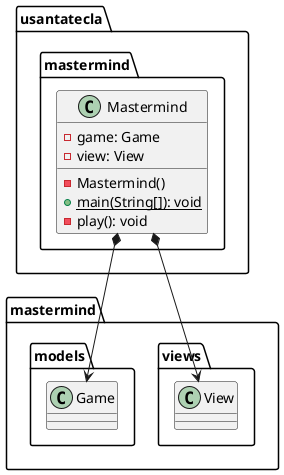 @startuml mastermind
class usantatecla.mastermind.Mastermind{
- game: Game
- view: View
- Mastermind()
+ {static} main(String[]): void
- play(): void
}

usantatecla.mastermind.Mastermind *-down-> mastermind.views.View
usantatecla.mastermind.Mastermind *-down-> mastermind.models.Game

@enduml

@startuml mastermind.views
class ColorCode as "mastermind.utils.\nColorCode"{}
class Error as "mastermind.models.\nError"{}
class Color as "mastermind.models.\nColor"{}
class ProposedCombination as "mastermind.models.\nProposedCombination"{}
class WithConsoleView as "mastermind.utils.\nWithConsoleView"{}
class Result as "mastermind.models.\nResult"{}
class Game as "mastermind.models.\nGame"{}
class YesNoDialog as "mastermind.utils.\nYesNoDialog"{}
class Console as "mastermind.utils.\nConsole"{}

class mastermind.views.ColorView{
- {static} INITIALS: char []
~ ColorView(Color)
~ {static} allInitials(): String
~ {static} getInstance(char): Color
~ write()
}
ColorCode <..down- mastermind.views.ColorView
mastermind.views.ColorView *-down-> Color
WithConsoleView <|-down- mastermind.views.ColorView

class mastermind.views.ErrorView{
- {static} MESSAGES: String []
~ ErrorView(Error error)
~ writeln()
}
mastermind.views.ErrorView *-down-> Error
mastermind.views.ErrorView ..> mastermind.views.ColorView
mastermind.views.ErrorView ..> Console
WithConsoleView <|-down- mastermind.views.ErrorView

enum mastermind.views.MessageView{
+ ATTEMPTS
+ SECRET_COMBINATION
+ RESUME
+ RESULT
+ PROPOSED_COMBINATION
+ TITLE
+ WINNER
+ LOOSER
- message: String
~ MessageView(String)
~ write()
~ writeln()
~ writeln(int)
~ writeln(int, int)
}

mastermind.views.MessageView ..> Console

class mastermind.views.ProposalView {
~ ProposalView(Game)
~ interact(): boolean
}
ProposedCombination <..down- mastermind.views.ProposalView
WithConsoleView <|-down- mastermind.views.ProposalView
mastermind.views.ProposalView *-down-> Game
mastermind.views.ProposalView ..> mastermind.views.MessageView
mastermind.views.ProposalView *-down-> mastermind.views.SecretCombinationView
mastermind.views.ProposalView ..> mastermind.views.ProposedCombinationView
mastermind.views.ProposalView ..> mastermind.views.ResultView

class mastermind.views.ProposedCombinationView{
~ ProposedCombinationView(ProposedCombination)
~ write()
~ read()
}
WithConsoleView <|-down- mastermind.views.ProposedCombinationView
mastermind.views.ProposedCombinationView ..> mastermind.views.MessageView
mastermind.views.ProposedCombinationView *-down-> ProposedCombination
mastermind.views.ProposedCombinationView ..> mastermind.views.ColorView

class mastermind.views.ResultView {
~ ResultView()
~ writeln()
}
WithConsoleView <|-down- mastermind.views.ResultView
mastermind.views.ResultView *-down-> Result
mastermind.views.ResultView..> mastermind.views.MessageView

class mastermind.views.ResumeView {
~ ResumeView()
~ interact(): boolean
}
mastermind.views.ResumeView *-down-> Game
YesNoDialog <..down- mastermind.views.ResumeView
mastermind.views.ResumeView..> mastermind.views.MessageView

class mastermind.views.SecretCombinationView {
~ SecretCombinationView()
~ writeln()
}
WithConsoleView <|-down- mastermind.views.SecretCombinationView
mastermind.views.SecretCombinationView..> mastermind.views.MessageView

class mastermind.views.StartView {
~ interact()
}
WithConsoleView <|-down- mastermind.views.StartView
mastermind.views.StartView ..> Game
mastermind.views.StartView..> mastermind.views.MessageView
mastermind.views.StartView..> mastermind.views.SecretCombinationView

class mastermind.views.View {
+ View(Game)
+ interact()
}
mastermind.views.View *-down-> mastermind.views.ProposalView
mastermind.views.View *-down-> mastermind.views.StartView
mastermind.views.View *-down-> Game
mastermind.views.View *-down-> mastermind.views.ResumeView
@enduml

@startuml mastermind.models
enum mastermind.models.Color {
+ RED
+ BLUE
+ YELLOW
+ GREEN
+ ORANGE
+ PURPLE
~ {static} length(): int
}

abstract class mastermind.models.Combination {
- {static} WIDTH: int
# Combination()
+ {static} getWidth(): int
}
mastermind.models.Combination *-down-> "*" mastermind.models.Color

enum mastermind.models.Error {
+ DUPLICATED
+ WRONG_CHARACTERS
+ WRONG_LENGTH
}

class mastermind.models.Game {
- {static} MAX_LONG: int
- attempts: int
+ Game()
+ clear()
+ addProposeCombination(ProposedCombination)
+ isLooser(): boolean
+ isWinner(): boolean
+ getAttempts(): int
+ getProposedCombination(int): ProposedCombination
+ getResult(int): Result
}
mastermind.models.Game *-down-> mastermind.models.SecretCombination
mastermind.models.Game *-down-> mastermind.models.Result
mastermind.models.Game *-down-> "*" mastermind.models.ProposedCombination

class mastermind.models.ProposedCombination {
+ ProposedCombination()
~ contains(Color, int): boolean
~ contains(Color): boolean
+ getColors(): List<Color>
}
mastermind.models.Combination <|-down- mastermind.models.ProposedCombination
mastermind.models.ProposedCombination ..> mastermind.models.Error
mastermind.models.ProposedCombination ..> mastermind.models.Color

class mastermind.models.Result {
- blacks: int
- whites: int
~ Result(int, int)
~ isWinner(): boolean
+ getBlacks(): int
+ getWhites(): int
}

mastermind.models.ProposedCombination ..> mastermind.models.Combination

class mastermind.models.SecretCombination {
~ SecretCombination()
~ getResult(ProposedCombination): Result
}
mastermind.models.Combination <|-down- mastermind.models.SecretCombination
mastermind.models.SecretCombination ..> mastermind.models.Result
mastermind.models.SecretCombination ..> mastermind.models.ProposedCombination
mastermind.models.SecretCombination ..> mastermind.models.Color
@enduml

@startuml mastermind.utils
class BufferedReader as "java.io.BufferedReader"{}

enum mastermind.utils.ColorCode{
+ RED
+ BLUE
+ YELLOW
+ GREEN
+ ORANGE
+ PURPLE
+ RESET_COLOR
- color: String
~ ColorCode(String)
+ getColor(): String
+ {static} getColorByIndex(int): String
}

class  mastermind.utils.Console{
+ {static} console: Console
- bufferedReader: BufferedReader
+ {static} getInstance(): Console
+ readString(String): String
+ readString(): String
+ readInt(String): int
+ readChar(String): char
+ writeln()
+ write(String)
+ writeln(String)
+ write(char)
- writeError(String)
}
mastermind.utils.Console *-down-> BufferedReader

abstract class mastermind.utils.WithConsoleView{
# WithConsoleView()
}
mastermind.utils.WithConsoleView *-down-> mastermind.utils.Console

class  mastermind.utils.YesNoDialog{
- {static} AFIRMATIVE: char
- {static} NEGATIVE: char
- {static} QUESTION: String
- {static} MESSAGE: String
+ YesNoDialog()
+ read(String): boolean
+ read(): boolean
- {static} isAfirmative(char): boolean
- {static} isNegative(char): boolean
}
mastermind.utils.WithConsoleView <|-down- mastermind.utils.YesNoDialog
@enduml

